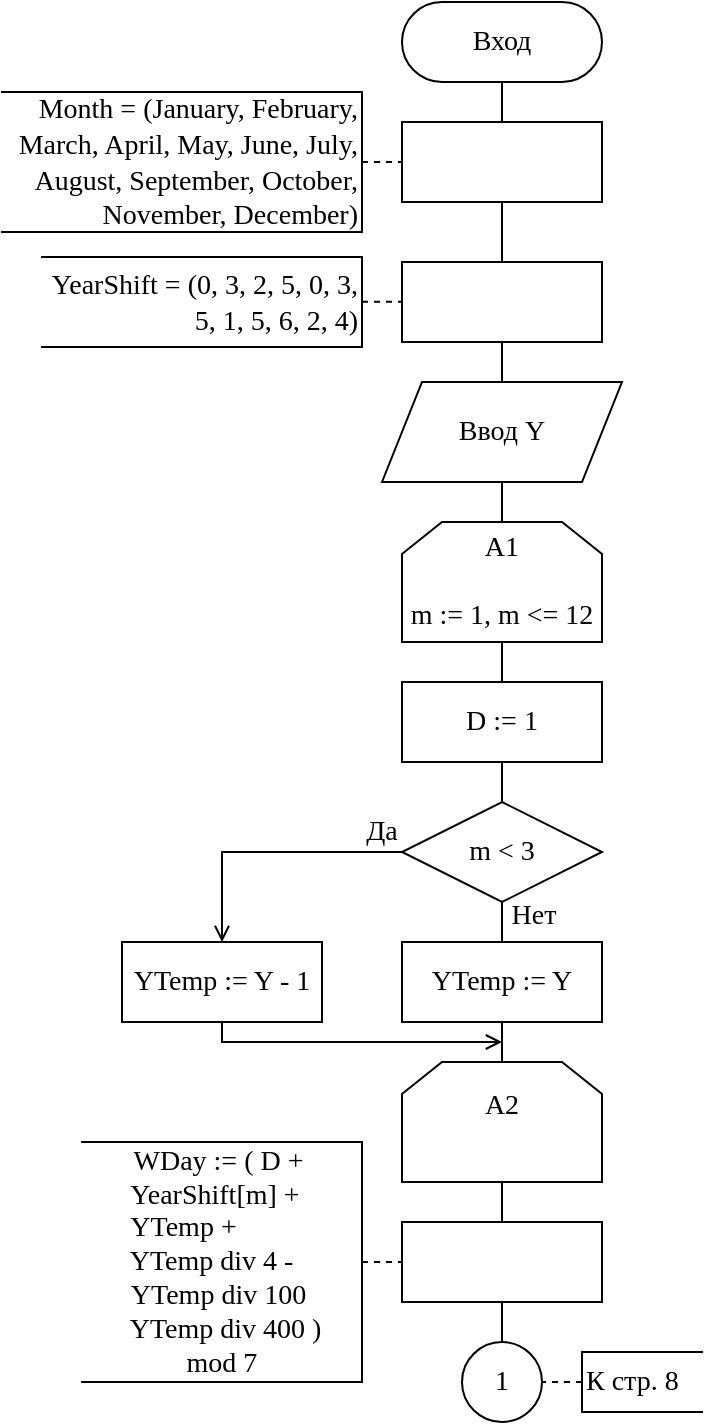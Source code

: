 <mxfile version="15.3.8" type="device" pages="2"><diagram id="j14svhrtWvtrG8ylDSu5" name="1"><mxGraphModel dx="1483" dy="867" grid="1" gridSize="10" guides="1" tooltips="1" connect="1" arrows="1" fold="1" page="1" pageScale="1" pageWidth="827" pageHeight="1169" math="0" shadow="0"><root><mxCell id="0"/><mxCell id="1" parent="0"/><mxCell id="ivAg0DfMHu-5YGiOZnVk-5" style="edgeStyle=orthogonalEdgeStyle;rounded=0;orthogonalLoop=1;jettySize=auto;html=1;exitX=0.5;exitY=1;exitDx=0;exitDy=0;entryX=0.5;entryY=0;entryDx=0;entryDy=0;endArrow=none;endFill=0;" edge="1" parent="1" source="ivAg0DfMHu-5YGiOZnVk-1" target="ivAg0DfMHu-5YGiOZnVk-2"><mxGeometry relative="1" as="geometry"/></mxCell><mxCell id="ivAg0DfMHu-5YGiOZnVk-1" value="&lt;font face=&quot;Times New Roman&quot; style=&quot;font-size: 14px&quot;&gt;Вход&lt;/font&gt;" style="rounded=1;whiteSpace=wrap;html=1;arcSize=50;" vertex="1" parent="1"><mxGeometry x="320" y="40" width="100" height="40" as="geometry"/></mxCell><mxCell id="ivAg0DfMHu-5YGiOZnVk-9" style="edgeStyle=orthogonalEdgeStyle;rounded=0;orthogonalLoop=1;jettySize=auto;html=1;exitX=0.5;exitY=1;exitDx=0;exitDy=0;entryX=0.5;entryY=0;entryDx=0;entryDy=0;endArrow=none;endFill=0;" edge="1" parent="1" source="ivAg0DfMHu-5YGiOZnVk-2" target="ivAg0DfMHu-5YGiOZnVk-6"><mxGeometry relative="1" as="geometry"/></mxCell><mxCell id="ivAg0DfMHu-5YGiOZnVk-2" value="" style="rounded=0;whiteSpace=wrap;html=1;fontFamily=Times New Roman;fontSize=14;" vertex="1" parent="1"><mxGeometry x="320" y="100" width="100" height="40" as="geometry"/></mxCell><mxCell id="ivAg0DfMHu-5YGiOZnVk-3" value="" style="endArrow=none;dashed=1;html=1;entryX=0;entryY=0.5;entryDx=0;entryDy=0;" edge="1" parent="1" target="ivAg0DfMHu-5YGiOZnVk-2"><mxGeometry width="50" height="50" relative="1" as="geometry"><mxPoint x="300" y="120" as="sourcePoint"/><mxPoint x="310" y="120" as="targetPoint"/></mxGeometry></mxCell><mxCell id="ivAg0DfMHu-5YGiOZnVk-4" value="&lt;p class=&quot;a&quot; style=&quot;font-size: 14px&quot;&gt;&lt;font face=&quot;Times New Roman&quot;&gt;Month = (January, February, March, April, May, June, July, August, September, October, November, December)&lt;/font&gt;&lt;/p&gt;" style="shape=partialRectangle;whiteSpace=wrap;html=1;bottom=1;right=1;left=1;top=0;fillColor=none;routingCenterX=-0.5;direction=north;align=right;" vertex="1" parent="1"><mxGeometry x="120" y="85" width="180" height="70" as="geometry"/></mxCell><mxCell id="ivAg0DfMHu-5YGiOZnVk-11" style="edgeStyle=orthogonalEdgeStyle;rounded=0;orthogonalLoop=1;jettySize=auto;html=1;exitX=0.5;exitY=1;exitDx=0;exitDy=0;entryX=0.5;entryY=0;entryDx=0;entryDy=0;endArrow=none;endFill=0;" edge="1" parent="1" source="ivAg0DfMHu-5YGiOZnVk-6" target="ivAg0DfMHu-5YGiOZnVk-10"><mxGeometry relative="1" as="geometry"/></mxCell><mxCell id="ivAg0DfMHu-5YGiOZnVk-6" value="" style="rounded=0;whiteSpace=wrap;html=1;fontFamily=Times New Roman;fontSize=14;" vertex="1" parent="1"><mxGeometry x="320" y="170" width="100" height="40" as="geometry"/></mxCell><mxCell id="ivAg0DfMHu-5YGiOZnVk-7" value="" style="endArrow=none;dashed=1;html=1;entryX=0;entryY=0.5;entryDx=0;entryDy=0;" edge="1" parent="1"><mxGeometry width="50" height="50" relative="1" as="geometry"><mxPoint x="300" y="189.93" as="sourcePoint"/><mxPoint x="320" y="189.93" as="targetPoint"/></mxGeometry></mxCell><mxCell id="ivAg0DfMHu-5YGiOZnVk-8" value="&lt;p class=&quot;a&quot; style=&quot;font-size: 14px&quot;&gt;&lt;font face=&quot;Times New Roman&quot;&gt;YearShift = (0, 3, 2, 5, 0, 3, 5, 1, 5, 6, 2, 4)&lt;/font&gt;&lt;/p&gt;" style="shape=partialRectangle;whiteSpace=wrap;html=1;bottom=1;right=1;left=1;top=0;fillColor=none;routingCenterX=-0.5;direction=north;align=right;" vertex="1" parent="1"><mxGeometry x="140" y="167.5" width="160" height="45" as="geometry"/></mxCell><mxCell id="ivAg0DfMHu-5YGiOZnVk-18" style="edgeStyle=orthogonalEdgeStyle;rounded=0;orthogonalLoop=1;jettySize=auto;html=1;exitX=0.5;exitY=1;exitDx=0;exitDy=0;entryX=0.5;entryY=0;entryDx=0;entryDy=0;endArrow=none;endFill=0;" edge="1" parent="1" source="ivAg0DfMHu-5YGiOZnVk-10" target="ivAg0DfMHu-5YGiOZnVk-14"><mxGeometry relative="1" as="geometry"/></mxCell><mxCell id="ivAg0DfMHu-5YGiOZnVk-10" value="Ввод Y" style="shape=parallelogram;perimeter=parallelogramPerimeter;whiteSpace=wrap;html=1;fixedSize=1;align=center;fontFamily=Times New Roman;fontSize=14;" vertex="1" parent="1"><mxGeometry x="310" y="230" width="120" height="50" as="geometry"/></mxCell><mxCell id="ivAg0DfMHu-5YGiOZnVk-20" style="edgeStyle=orthogonalEdgeStyle;rounded=0;orthogonalLoop=1;jettySize=auto;html=1;exitX=0.5;exitY=1;exitDx=0;exitDy=0;entryX=0.5;entryY=0;entryDx=0;entryDy=0;endArrow=none;endFill=0;" edge="1" parent="1" source="ivAg0DfMHu-5YGiOZnVk-14" target="ivAg0DfMHu-5YGiOZnVk-19"><mxGeometry relative="1" as="geometry"/></mxCell><mxCell id="ivAg0DfMHu-5YGiOZnVk-14" value="A1&lt;br&gt;&lt;br&gt;m := 1, m &amp;lt;= 12" style="shape=loopLimit;whiteSpace=wrap;html=1;fontFamily=Times New Roman;fontSize=14;" vertex="1" parent="1"><mxGeometry x="320" y="300.0" width="100" height="60" as="geometry"/></mxCell><mxCell id="ivAg0DfMHu-5YGiOZnVk-24" style="edgeStyle=orthogonalEdgeStyle;rounded=0;orthogonalLoop=1;jettySize=auto;html=1;exitX=0.5;exitY=1;exitDx=0;exitDy=0;entryX=0.5;entryY=0;entryDx=0;entryDy=0;endArrow=none;endFill=0;" edge="1" parent="1" source="ivAg0DfMHu-5YGiOZnVk-19" target="ivAg0DfMHu-5YGiOZnVk-21"><mxGeometry relative="1" as="geometry"/></mxCell><mxCell id="ivAg0DfMHu-5YGiOZnVk-19" value="D := 1" style="rounded=0;whiteSpace=wrap;html=1;fontFamily=Times New Roman;fontSize=14;" vertex="1" parent="1"><mxGeometry x="320" y="380" width="100" height="40" as="geometry"/></mxCell><mxCell id="ivAg0DfMHu-5YGiOZnVk-25" style="edgeStyle=orthogonalEdgeStyle;rounded=0;orthogonalLoop=1;jettySize=auto;html=1;exitX=0.5;exitY=1;exitDx=0;exitDy=0;entryX=0.5;entryY=0;entryDx=0;entryDy=0;endArrow=none;endFill=0;" edge="1" parent="1" source="ivAg0DfMHu-5YGiOZnVk-21" target="ivAg0DfMHu-5YGiOZnVk-22"><mxGeometry relative="1" as="geometry"/></mxCell><mxCell id="ivAg0DfMHu-5YGiOZnVk-28" style="edgeStyle=orthogonalEdgeStyle;rounded=0;orthogonalLoop=1;jettySize=auto;html=1;exitX=0;exitY=0.5;exitDx=0;exitDy=0;entryX=0.5;entryY=0;entryDx=0;entryDy=0;endArrow=open;endFill=0;" edge="1" parent="1" source="ivAg0DfMHu-5YGiOZnVk-21" target="ivAg0DfMHu-5YGiOZnVk-23"><mxGeometry relative="1" as="geometry"/></mxCell><mxCell id="ivAg0DfMHu-5YGiOZnVk-21" value="m &amp;lt; 3" style="rhombus;whiteSpace=wrap;html=1;fontFamily=Times New Roman;fontSize=14;" vertex="1" parent="1"><mxGeometry x="320" y="440" width="100" height="50" as="geometry"/></mxCell><mxCell id="ivAg0DfMHu-5YGiOZnVk-27" style="edgeStyle=orthogonalEdgeStyle;rounded=0;orthogonalLoop=1;jettySize=auto;html=1;exitX=0.5;exitY=1;exitDx=0;exitDy=0;entryX=0.5;entryY=0;entryDx=0;entryDy=0;endArrow=none;endFill=0;" edge="1" parent="1" source="ivAg0DfMHu-5YGiOZnVk-22" target="ivAg0DfMHu-5YGiOZnVk-26"><mxGeometry relative="1" as="geometry"/></mxCell><mxCell id="ivAg0DfMHu-5YGiOZnVk-22" value="YTemp := Y" style="rounded=0;whiteSpace=wrap;html=1;fontFamily=Times New Roman;fontSize=14;" vertex="1" parent="1"><mxGeometry x="320" y="510" width="100" height="40" as="geometry"/></mxCell><mxCell id="ivAg0DfMHu-5YGiOZnVk-29" style="edgeStyle=orthogonalEdgeStyle;rounded=0;orthogonalLoop=1;jettySize=auto;html=1;exitX=0.5;exitY=1;exitDx=0;exitDy=0;endArrow=open;endFill=0;" edge="1" parent="1" source="ivAg0DfMHu-5YGiOZnVk-23"><mxGeometry relative="1" as="geometry"><mxPoint x="370" y="560" as="targetPoint"/><Array as="points"><mxPoint x="230" y="560"/></Array></mxGeometry></mxCell><mxCell id="ivAg0DfMHu-5YGiOZnVk-23" value="YTemp := Y - 1" style="rounded=0;whiteSpace=wrap;html=1;fontFamily=Times New Roman;fontSize=14;" vertex="1" parent="1"><mxGeometry x="180" y="510" width="100" height="40" as="geometry"/></mxCell><mxCell id="ivAg0DfMHu-5YGiOZnVk-33" style="edgeStyle=orthogonalEdgeStyle;rounded=0;orthogonalLoop=1;jettySize=auto;html=1;exitX=0.5;exitY=1;exitDx=0;exitDy=0;entryX=0.5;entryY=0;entryDx=0;entryDy=0;endArrow=none;endFill=0;" edge="1" parent="1" source="ivAg0DfMHu-5YGiOZnVk-26" target="ivAg0DfMHu-5YGiOZnVk-32"><mxGeometry relative="1" as="geometry"/></mxCell><mxCell id="ivAg0DfMHu-5YGiOZnVk-26" value="A2&lt;br&gt;&lt;br&gt;" style="shape=loopLimit;whiteSpace=wrap;html=1;fontFamily=Times New Roman;fontSize=14;" vertex="1" parent="1"><mxGeometry x="320" y="570.0" width="100" height="60" as="geometry"/></mxCell><mxCell id="ivAg0DfMHu-5YGiOZnVk-30" value="Да" style="text;html=1;strokeColor=none;fillColor=none;align=center;verticalAlign=middle;whiteSpace=wrap;rounded=0;fontFamily=Times New Roman;fontSize=14;" vertex="1" parent="1"><mxGeometry x="290" y="445" width="40" height="20" as="geometry"/></mxCell><mxCell id="ivAg0DfMHu-5YGiOZnVk-31" value="Нет" style="text;html=1;strokeColor=none;fillColor=none;align=center;verticalAlign=middle;whiteSpace=wrap;rounded=0;fontFamily=Times New Roman;fontSize=14;" vertex="1" parent="1"><mxGeometry x="366" y="487" width="40" height="20" as="geometry"/></mxCell><mxCell id="ivAg0DfMHu-5YGiOZnVk-39" style="edgeStyle=orthogonalEdgeStyle;rounded=0;orthogonalLoop=1;jettySize=auto;html=1;exitX=0.5;exitY=1;exitDx=0;exitDy=0;entryX=0.5;entryY=0;entryDx=0;entryDy=0;endArrow=none;endFill=0;" edge="1" parent="1" source="ivAg0DfMHu-5YGiOZnVk-32" target="ivAg0DfMHu-5YGiOZnVk-37"><mxGeometry relative="1" as="geometry"/></mxCell><mxCell id="ivAg0DfMHu-5YGiOZnVk-32" value="" style="rounded=0;whiteSpace=wrap;html=1;fontFamily=Times New Roman;fontSize=14;" vertex="1" parent="1"><mxGeometry x="320" y="650" width="100" height="40" as="geometry"/></mxCell><mxCell id="ivAg0DfMHu-5YGiOZnVk-34" value="" style="endArrow=none;dashed=1;html=1;entryX=0;entryY=0.5;entryDx=0;entryDy=0;" edge="1" parent="1"><mxGeometry width="50" height="50" relative="1" as="geometry"><mxPoint x="300" y="670" as="sourcePoint"/><mxPoint x="320" y="670" as="targetPoint"/></mxGeometry></mxCell><mxCell id="ivAg0DfMHu-5YGiOZnVk-35" value="&lt;font face=&quot;Times New Roman&quot; style=&quot;font-size: 14px&quot;&gt;WDay := ( D +&amp;nbsp; YearShift[m] +&amp;nbsp;&amp;nbsp;&lt;br&gt;YTemp +&amp;nbsp; &amp;nbsp; &amp;nbsp; &amp;nbsp; &amp;nbsp; &amp;nbsp;&lt;br&gt;YTemp div 4 -&amp;nbsp; &amp;nbsp;&lt;br&gt;YTemp div 100&amp;nbsp;&lt;br&gt;&amp;nbsp;YTemp div 400 ) &lt;br&gt;mod 7&lt;/font&gt;" style="shape=partialRectangle;whiteSpace=wrap;html=1;bottom=1;right=1;left=1;top=0;fillColor=none;routingCenterX=-0.5;direction=north;" vertex="1" parent="1"><mxGeometry x="160" y="610" width="140" height="120" as="geometry"/></mxCell><mxCell id="ivAg0DfMHu-5YGiOZnVk-36" value="" style="endArrow=none;dashed=1;html=1;" edge="1" parent="1"><mxGeometry width="50" height="50" relative="1" as="geometry"><mxPoint x="410" y="730" as="sourcePoint"/><mxPoint x="390" y="730" as="targetPoint"/></mxGeometry></mxCell><mxCell id="ivAg0DfMHu-5YGiOZnVk-37" value="&lt;font face=&quot;Times New Roman&quot; style=&quot;font-size: 14px&quot;&gt;1&lt;/font&gt;" style="ellipse;whiteSpace=wrap;html=1;aspect=fixed;align=center;" vertex="1" parent="1"><mxGeometry x="350" y="710" width="40" height="40" as="geometry"/></mxCell><mxCell id="ivAg0DfMHu-5YGiOZnVk-38" value="&lt;font face=&quot;Times New Roman&quot; style=&quot;font-size: 14px&quot;&gt;К стр. 8&lt;/font&gt;" style="shape=partialRectangle;whiteSpace=wrap;html=1;bottom=1;right=1;left=1;top=0;fillColor=none;routingCenterX=-0.5;direction=south;align=left;" vertex="1" parent="1"><mxGeometry x="410" y="715" width="60" height="30" as="geometry"/></mxCell></root></mxGraphModel></diagram><diagram id="UN6BTeMqQ13Oh56aPeny" name="2"><mxGraphModel dx="1038" dy="607" grid="1" gridSize="10" guides="1" tooltips="1" connect="1" arrows="1" fold="1" page="1" pageScale="1" pageWidth="827" pageHeight="1169" math="0" shadow="0"><root><mxCell id="EQf5cpfess0jK31hlA82-0"/><mxCell id="EQf5cpfess0jK31hlA82-1" parent="EQf5cpfess0jK31hlA82-0"/><mxCell id="EQf5cpfess0jK31hlA82-2" value="" style="endArrow=none;dashed=1;html=1;" edge="1" parent="EQf5cpfess0jK31hlA82-1"><mxGeometry width="50" height="50" relative="1" as="geometry"><mxPoint x="320" y="59.76" as="sourcePoint"/><mxPoint x="300" y="59.76" as="targetPoint"/></mxGeometry></mxCell><mxCell id="EQf5cpfess0jK31hlA82-8" style="edgeStyle=orthogonalEdgeStyle;rounded=0;orthogonalLoop=1;jettySize=auto;html=1;exitX=0.5;exitY=1;exitDx=0;exitDy=0;entryX=0.5;entryY=0;entryDx=0;entryDy=0;endArrow=open;endFill=0;" edge="1" parent="EQf5cpfess0jK31hlA82-1" source="EQf5cpfess0jK31hlA82-3" target="EQf5cpfess0jK31hlA82-7"><mxGeometry relative="1" as="geometry"/></mxCell><mxCell id="EQf5cpfess0jK31hlA82-3" value="&lt;font face=&quot;Times New Roman&quot; style=&quot;font-size: 14px&quot;&gt;1&lt;/font&gt;" style="ellipse;whiteSpace=wrap;html=1;aspect=fixed;align=center;" vertex="1" parent="EQf5cpfess0jK31hlA82-1"><mxGeometry x="320" y="40" width="40" height="40" as="geometry"/></mxCell><mxCell id="EQf5cpfess0jK31hlA82-4" value="&lt;font face=&quot;Times New Roman&quot; style=&quot;font-size: 14px&quot;&gt;Из стр. 7&lt;/font&gt;" style="shape=partialRectangle;whiteSpace=wrap;html=1;bottom=1;right=1;left=1;top=0;fillColor=none;routingCenterX=-0.5;direction=north;align=right;" vertex="1" parent="EQf5cpfess0jK31hlA82-1"><mxGeometry x="240" y="45" width="60" height="30" as="geometry"/></mxCell><mxCell id="EQf5cpfess0jK31hlA82-10" style="edgeStyle=orthogonalEdgeStyle;rounded=0;orthogonalLoop=1;jettySize=auto;html=1;exitX=0.5;exitY=1;exitDx=0;exitDy=0;entryX=0.5;entryY=0;entryDx=0;entryDy=0;endArrow=none;endFill=0;" edge="1" parent="EQf5cpfess0jK31hlA82-1" source="EQf5cpfess0jK31hlA82-7" target="EQf5cpfess0jK31hlA82-9"><mxGeometry relative="1" as="geometry"/></mxCell><mxCell id="EQf5cpfess0jK31hlA82-7" value="D := D + 1" style="rounded=0;whiteSpace=wrap;html=1;fontFamily=Times New Roman;fontSize=14;" vertex="1" parent="EQf5cpfess0jK31hlA82-1"><mxGeometry x="290" y="100" width="100" height="40" as="geometry"/></mxCell><mxCell id="EQf5cpfess0jK31hlA82-12" style="edgeStyle=orthogonalEdgeStyle;rounded=0;orthogonalLoop=1;jettySize=auto;html=1;exitX=0.5;exitY=1;exitDx=0;exitDy=0;entryX=0.5;entryY=0;entryDx=0;entryDy=0;endArrow=none;endFill=0;" edge="1" parent="EQf5cpfess0jK31hlA82-1" source="EQf5cpfess0jK31hlA82-9" target="EQf5cpfess0jK31hlA82-11"><mxGeometry relative="1" as="geometry"/></mxCell><mxCell id="EQf5cpfess0jK31hlA82-9" value="WDay = 1&lt;br&gt;&lt;br&gt;A2" style="shape=loopLimit;whiteSpace=wrap;html=1;flipV=1;fontFamily=Times New Roman;fontSize=14;" vertex="1" parent="EQf5cpfess0jK31hlA82-1"><mxGeometry x="290" y="160.0" width="100" height="60" as="geometry"/></mxCell><mxCell id="EQf5cpfess0jK31hlA82-14" style="edgeStyle=orthogonalEdgeStyle;rounded=0;orthogonalLoop=1;jettySize=auto;html=1;exitX=0.5;exitY=1;exitDx=0;exitDy=0;entryX=0.5;entryY=0;entryDx=0;entryDy=0;endArrow=none;endFill=0;" edge="1" parent="EQf5cpfess0jK31hlA82-1" source="EQf5cpfess0jK31hlA82-11" target="EQf5cpfess0jK31hlA82-13"><mxGeometry relative="1" as="geometry"/></mxCell><mxCell id="EQf5cpfess0jK31hlA82-11" value="Day[m] := D - 1" style="rounded=0;whiteSpace=wrap;html=1;fontFamily=Times New Roman;fontSize=14;" vertex="1" parent="EQf5cpfess0jK31hlA82-1"><mxGeometry x="290" y="240" width="100" height="40" as="geometry"/></mxCell><mxCell id="EQf5cpfess0jK31hlA82-16" style="edgeStyle=orthogonalEdgeStyle;rounded=0;orthogonalLoop=1;jettySize=auto;html=1;exitX=0.5;exitY=1;exitDx=0;exitDy=0;entryX=0.5;entryY=0;entryDx=0;entryDy=0;endArrow=none;endFill=0;" edge="1" parent="EQf5cpfess0jK31hlA82-1" source="EQf5cpfess0jK31hlA82-13"><mxGeometry relative="1" as="geometry"><mxPoint x="340" y="380.0" as="targetPoint"/></mxGeometry></mxCell><mxCell id="EQf5cpfess0jK31hlA82-13" value="m := m + 1&lt;br&gt;&lt;br&gt;A1" style="shape=loopLimit;whiteSpace=wrap;html=1;flipV=1;fontFamily=Times New Roman;fontSize=14;" vertex="1" parent="EQf5cpfess0jK31hlA82-1"><mxGeometry x="290" y="300.0" width="100" height="60" as="geometry"/></mxCell><mxCell id="EQf5cpfess0jK31hlA82-20" style="edgeStyle=orthogonalEdgeStyle;rounded=0;orthogonalLoop=1;jettySize=auto;html=1;exitX=0.5;exitY=1;exitDx=0;exitDy=0;entryX=0.5;entryY=0;entryDx=0;entryDy=0;endArrow=none;endFill=0;" edge="1" parent="EQf5cpfess0jK31hlA82-1" source="EQf5cpfess0jK31hlA82-18" target="EQf5cpfess0jK31hlA82-19"><mxGeometry relative="1" as="geometry"/></mxCell><mxCell id="EQf5cpfess0jK31hlA82-18" value="Month := January" style="rounded=0;whiteSpace=wrap;html=1;fontFamily=Times New Roman;fontSize=14;" vertex="1" parent="EQf5cpfess0jK31hlA82-1"><mxGeometry x="290" y="380" width="100" height="40" as="geometry"/></mxCell><mxCell id="EQf5cpfess0jK31hlA82-22" style="edgeStyle=orthogonalEdgeStyle;rounded=0;orthogonalLoop=1;jettySize=auto;html=1;exitX=0.5;exitY=1;exitDx=0;exitDy=0;entryX=0.5;entryY=0;entryDx=0;entryDy=0;endArrow=none;endFill=0;" edge="1" parent="EQf5cpfess0jK31hlA82-1" source="EQf5cpfess0jK31hlA82-19" target="EQf5cpfess0jK31hlA82-21"><mxGeometry relative="1" as="geometry"/></mxCell><mxCell id="EQf5cpfess0jK31hlA82-19" value="A3&lt;br&gt;Month &amp;lt;= December" style="shape=loopLimit;whiteSpace=wrap;html=1;fontFamily=Times New Roman;fontSize=14;" vertex="1" parent="EQf5cpfess0jK31hlA82-1"><mxGeometry x="290" y="440.0" width="100" height="60" as="geometry"/></mxCell><mxCell id="EQf5cpfess0jK31hlA82-25" style="edgeStyle=orthogonalEdgeStyle;rounded=0;orthogonalLoop=1;jettySize=auto;html=1;exitX=0.5;exitY=1;exitDx=0;exitDy=0;entryX=0.5;entryY=0;entryDx=0;entryDy=0;endArrow=none;endFill=0;" edge="1" parent="EQf5cpfess0jK31hlA82-1" source="EQf5cpfess0jK31hlA82-21" target="EQf5cpfess0jK31hlA82-24"><mxGeometry relative="1" as="geometry"/></mxCell><mxCell id="EQf5cpfess0jK31hlA82-21" value="Вывод&lt;br&gt;Day[ord&lt;br&gt;(Month)+1]" style="shape=parallelogram;perimeter=parallelogramPerimeter;whiteSpace=wrap;html=1;fixedSize=1;align=center;fontFamily=Times New Roman;fontSize=14;" vertex="1" parent="EQf5cpfess0jK31hlA82-1"><mxGeometry x="280" y="520" width="120" height="50" as="geometry"/></mxCell><mxCell id="EQf5cpfess0jK31hlA82-28" style="edgeStyle=orthogonalEdgeStyle;rounded=0;orthogonalLoop=1;jettySize=auto;html=1;exitX=0.5;exitY=1;exitDx=0;exitDy=0;entryX=0.5;entryY=0;entryDx=0;entryDy=0;endArrow=none;endFill=0;" edge="1" parent="EQf5cpfess0jK31hlA82-1" source="EQf5cpfess0jK31hlA82-24" target="EQf5cpfess0jK31hlA82-26"><mxGeometry relative="1" as="geometry"/></mxCell><mxCell id="EQf5cpfess0jK31hlA82-24" value="Month := Succ(Month)" style="rounded=0;whiteSpace=wrap;html=1;fontFamily=Times New Roman;fontSize=14;" vertex="1" parent="EQf5cpfess0jK31hlA82-1"><mxGeometry x="290" y="590" width="100" height="40" as="geometry"/></mxCell><mxCell id="EQf5cpfess0jK31hlA82-30" style="edgeStyle=orthogonalEdgeStyle;rounded=0;orthogonalLoop=1;jettySize=auto;html=1;exitX=0.5;exitY=1;exitDx=0;exitDy=0;entryX=0.5;entryY=0;entryDx=0;entryDy=0;endArrow=none;endFill=0;" edge="1" parent="EQf5cpfess0jK31hlA82-1" source="EQf5cpfess0jK31hlA82-26" target="EQf5cpfess0jK31hlA82-29"><mxGeometry relative="1" as="geometry"/></mxCell><mxCell id="EQf5cpfess0jK31hlA82-26" value="&lt;br&gt;&lt;br&gt;A3" style="shape=loopLimit;whiteSpace=wrap;html=1;flipV=1;fontFamily=Times New Roman;fontSize=14;" vertex="1" parent="EQf5cpfess0jK31hlA82-1"><mxGeometry x="290" y="650.0" width="100" height="60" as="geometry"/></mxCell><mxCell id="EQf5cpfess0jK31hlA82-29" value="&lt;font face=&quot;Times New Roman&quot; style=&quot;font-size: 14px&quot;&gt;Выход&lt;/font&gt;" style="rounded=1;whiteSpace=wrap;html=1;arcSize=50;" vertex="1" parent="EQf5cpfess0jK31hlA82-1"><mxGeometry x="290" y="730" width="100" height="40" as="geometry"/></mxCell></root></mxGraphModel></diagram></mxfile>